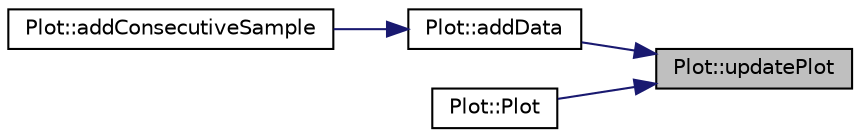 digraph "Plot::updatePlot"
{
 // LATEX_PDF_SIZE
  edge [fontname="Helvetica",fontsize="10",labelfontname="Helvetica",labelfontsize="10"];
  node [fontname="Helvetica",fontsize="10",shape=record];
  rankdir="RL";
  Node1 [label="Plot::updatePlot",height=0.2,width=0.4,color="black", fillcolor="grey75", style="filled", fontcolor="black",tooltip="Replot the graph possibly changing the axis ranges."];
  Node1 -> Node2 [dir="back",color="midnightblue",fontsize="10",style="solid",fontname="Helvetica"];
  Node2 [label="Plot::addData",height=0.2,width=0.4,color="black", fillcolor="white", style="filled",URL="$class_plot.html#a20f1b9ce5da6e9baa3a86b7d8359a4f4",tooltip="Add a single data point."];
  Node2 -> Node3 [dir="back",color="midnightblue",fontsize="10",style="solid",fontname="Helvetica"];
  Node3 [label="Plot::addConsecutiveSample",height=0.2,width=0.4,color="black", fillcolor="white", style="filled",URL="$class_plot.html#ac5af8584145b5c1bd664b43088387433",tooltip="Add a single sample to the data."];
  Node1 -> Node4 [dir="back",color="midnightblue",fontsize="10",style="solid",fontname="Helvetica"];
  Node4 [label="Plot::Plot",height=0.2,width=0.4,color="black", fillcolor="white", style="filled",URL="$class_plot.html#a83d9454de4b05fc361c318317658c734",tooltip="Create a new Plot widget."];
}
